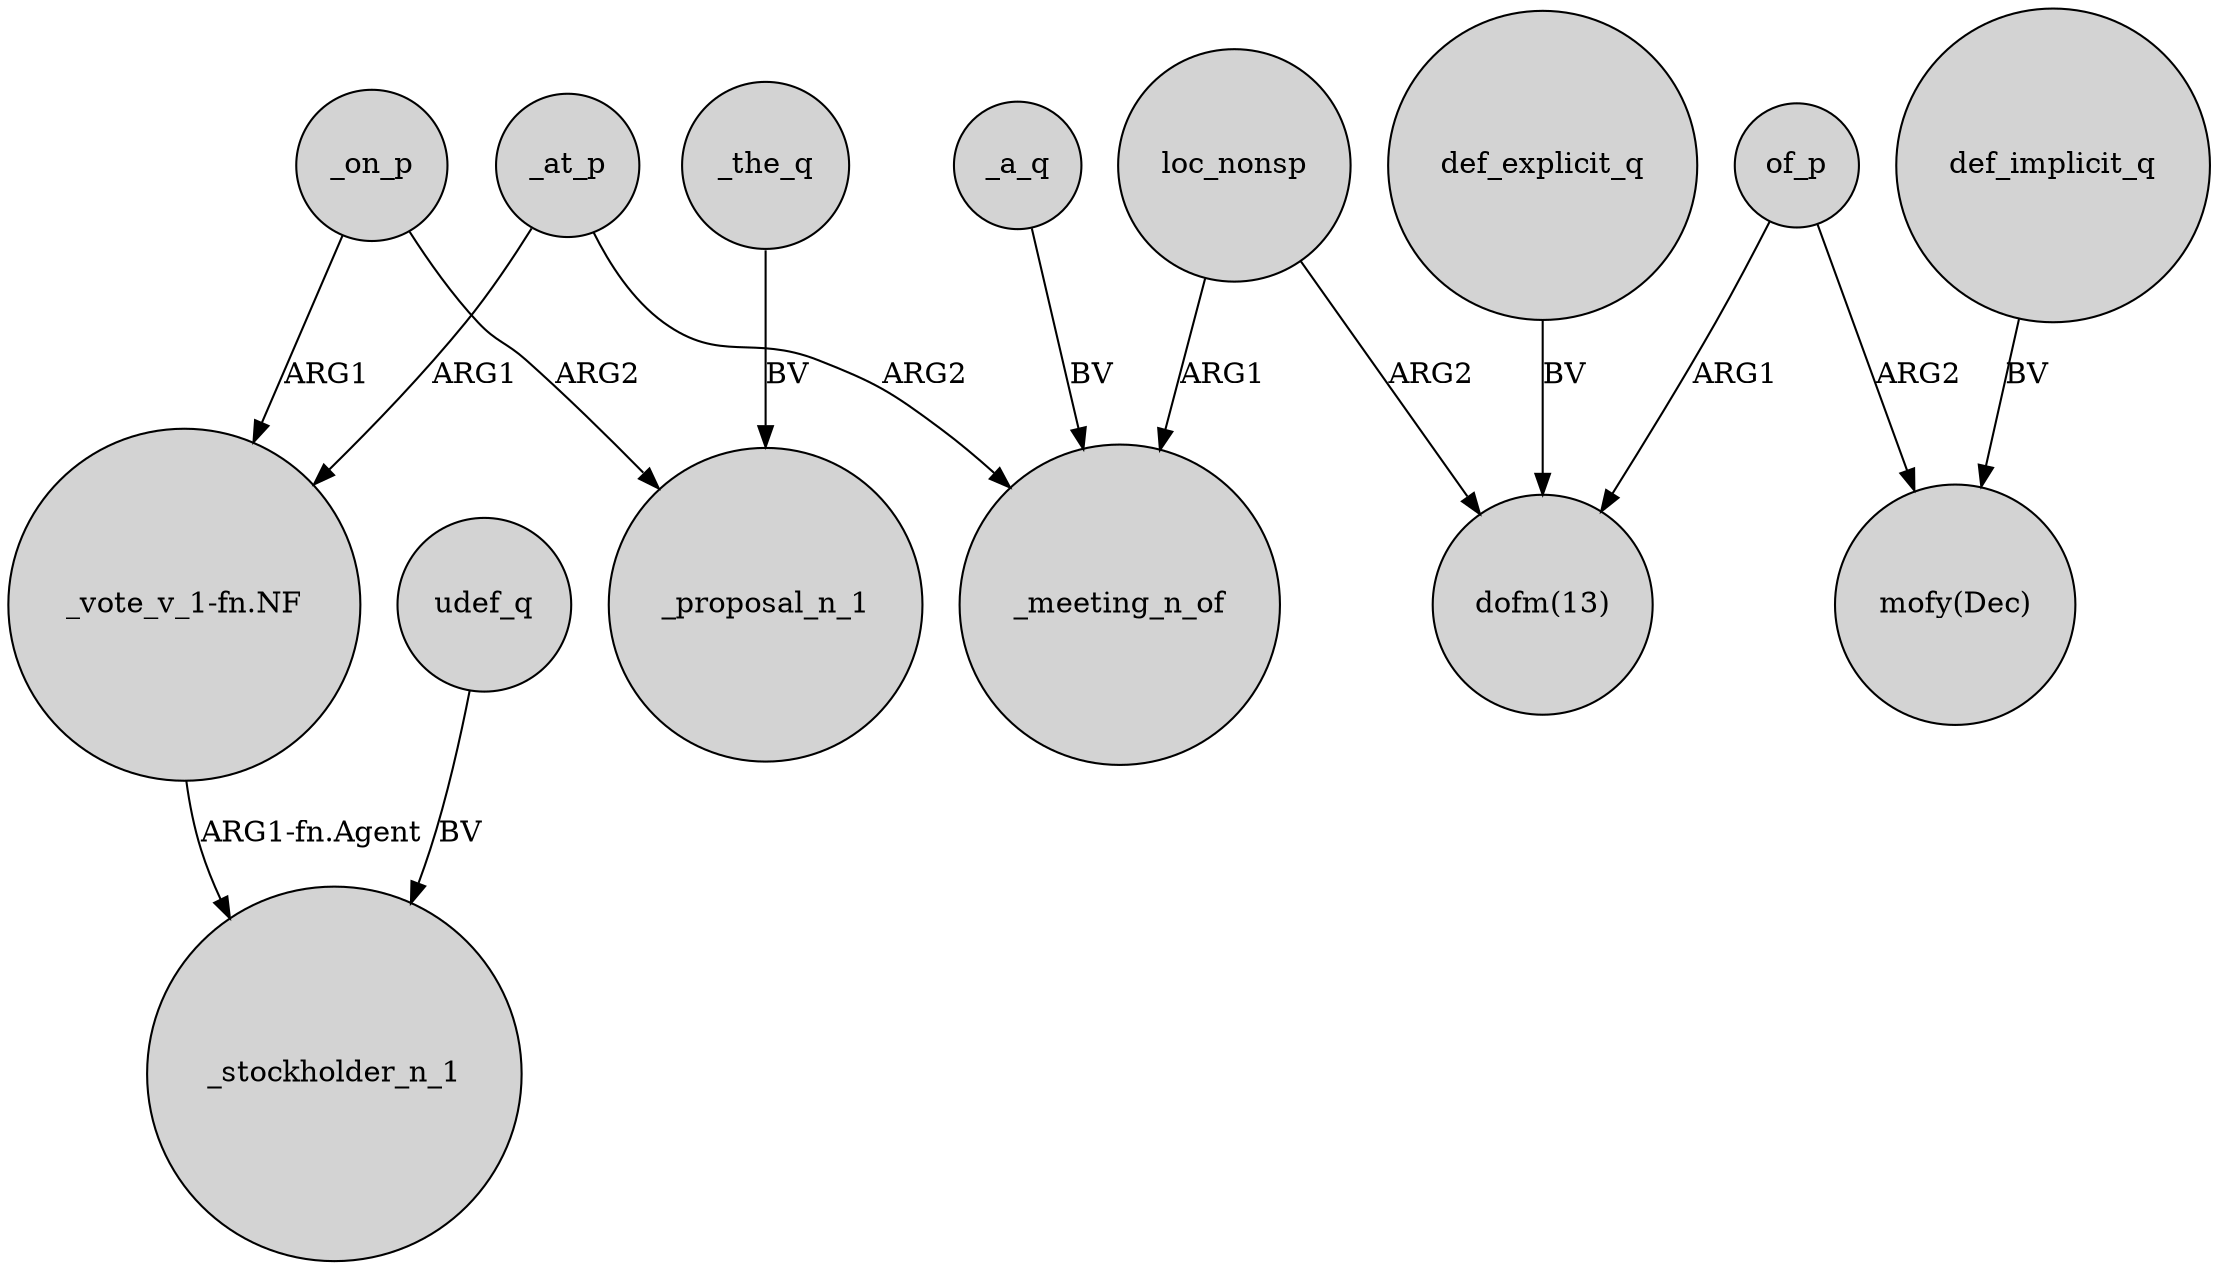 digraph {
	node [shape=circle style=filled]
	_on_p -> "_vote_v_1-fn.NF" [label=ARG1]
	udef_q -> _stockholder_n_1 [label=BV]
	of_p -> "dofm(13)" [label=ARG1]
	"_vote_v_1-fn.NF" -> _stockholder_n_1 [label="ARG1-fn.Agent"]
	_the_q -> _proposal_n_1 [label=BV]
	_at_p -> _meeting_n_of [label=ARG2]
	loc_nonsp -> "dofm(13)" [label=ARG2]
	of_p -> "mofy(Dec)" [label=ARG2]
	_a_q -> _meeting_n_of [label=BV]
	def_explicit_q -> "dofm(13)" [label=BV]
	def_implicit_q -> "mofy(Dec)" [label=BV]
	loc_nonsp -> _meeting_n_of [label=ARG1]
	_on_p -> _proposal_n_1 [label=ARG2]
	_at_p -> "_vote_v_1-fn.NF" [label=ARG1]
}
